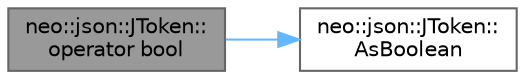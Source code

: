 digraph "neo::json::JToken::operator bool"
{
 // LATEX_PDF_SIZE
  bgcolor="transparent";
  edge [fontname=Helvetica,fontsize=10,labelfontname=Helvetica,labelfontsize=10];
  node [fontname=Helvetica,fontsize=10,shape=box,height=0.2,width=0.4];
  rankdir="LR";
  Node1 [id="Node000001",label="neo::json::JToken::\loperator bool",height=0.2,width=0.4,color="gray40", fillcolor="grey60", style="filled", fontcolor="black",tooltip="Implicit conversion to bool."];
  Node1 -> Node2 [id="edge1_Node000001_Node000002",color="steelblue1",style="solid",tooltip=" "];
  Node2 [id="Node000002",label="neo::json::JToken::\lAsBoolean",height=0.2,width=0.4,color="grey40", fillcolor="white", style="filled",URL="$classneo_1_1json_1_1_j_token.html#aefe75d06c0767387b11b76b244ba3126",tooltip="Converts the current JSON token to a boolean value."];
}
